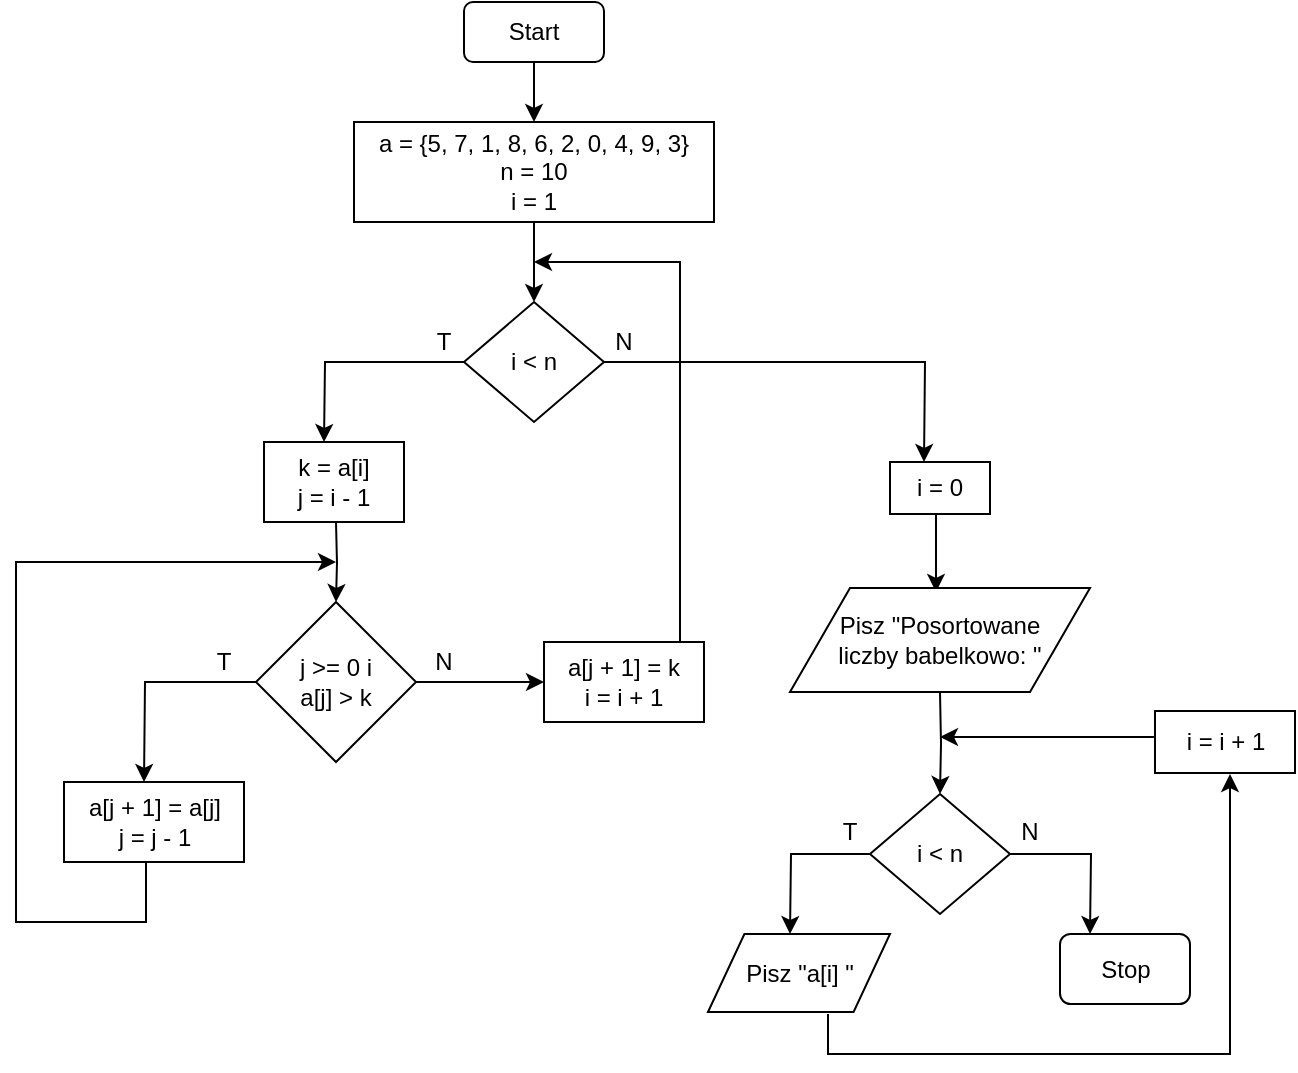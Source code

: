 <mxfile version="12.8.9" type="device"><diagram id="zrua8VbZsVDsXKBX4N6h" name="Page-1"><mxGraphModel dx="831" dy="738" grid="1" gridSize="10" guides="1" tooltips="1" connect="1" arrows="1" fold="1" page="1" pageScale="1" pageWidth="827" pageHeight="1169" math="0" shadow="0"><root><mxCell id="0"/><mxCell id="1" parent="0"/><mxCell id="FWyRfBLvO3_hoPY6WsS_-1" value="" style="edgeStyle=orthogonalEdgeStyle;rounded=0;orthogonalLoop=1;jettySize=auto;html=1;" edge="1" parent="1" source="FWyRfBLvO3_hoPY6WsS_-2"><mxGeometry relative="1" as="geometry"><mxPoint x="369" y="80" as="targetPoint"/></mxGeometry></mxCell><mxCell id="FWyRfBLvO3_hoPY6WsS_-2" value="" style="rounded=1;whiteSpace=wrap;html=1;" vertex="1" parent="1"><mxGeometry x="334" y="20" width="70" height="30" as="geometry"/></mxCell><mxCell id="FWyRfBLvO3_hoPY6WsS_-3" value="Start" style="text;html=1;strokeColor=none;fillColor=none;align=center;verticalAlign=middle;whiteSpace=wrap;rounded=0;" vertex="1" parent="1"><mxGeometry x="349" y="25" width="40" height="20" as="geometry"/></mxCell><mxCell id="FWyRfBLvO3_hoPY6WsS_-4" value="" style="rounded=0;whiteSpace=wrap;html=1;" vertex="1" parent="1"><mxGeometry x="279" y="80" width="180" height="50" as="geometry"/></mxCell><mxCell id="FWyRfBLvO3_hoPY6WsS_-5" value="" style="edgeStyle=orthogonalEdgeStyle;rounded=0;orthogonalLoop=1;jettySize=auto;html=1;exitX=0.5;exitY=1;exitDx=0;exitDy=0;" edge="1" parent="1" source="FWyRfBLvO3_hoPY6WsS_-4"><mxGeometry relative="1" as="geometry"><mxPoint x="369" y="170" as="targetPoint"/><mxPoint x="369" y="150" as="sourcePoint"/></mxGeometry></mxCell><mxCell id="FWyRfBLvO3_hoPY6WsS_-6" value="a = {5, 7, 1, 8, 6, 2, 0, 4, 9, 3}&lt;br&gt;n = 10&lt;br&gt;i = 1" style="text;html=1;strokeColor=none;fillColor=none;align=center;verticalAlign=middle;whiteSpace=wrap;rounded=0;" vertex="1" parent="1"><mxGeometry x="284" y="82.5" width="170" height="45" as="geometry"/></mxCell><mxCell id="FWyRfBLvO3_hoPY6WsS_-9" value="" style="edgeStyle=orthogonalEdgeStyle;rounded=0;orthogonalLoop=1;jettySize=auto;html=1;" edge="1" parent="1" source="FWyRfBLvO3_hoPY6WsS_-7"><mxGeometry relative="1" as="geometry"><mxPoint x="264" y="240" as="targetPoint"/></mxGeometry></mxCell><mxCell id="FWyRfBLvO3_hoPY6WsS_-10" value="" style="edgeStyle=orthogonalEdgeStyle;rounded=0;orthogonalLoop=1;jettySize=auto;html=1;" edge="1" parent="1" source="FWyRfBLvO3_hoPY6WsS_-7"><mxGeometry relative="1" as="geometry"><mxPoint x="564" y="250" as="targetPoint"/></mxGeometry></mxCell><mxCell id="FWyRfBLvO3_hoPY6WsS_-7" value="" style="rhombus;whiteSpace=wrap;html=1;" vertex="1" parent="1"><mxGeometry x="334" y="170" width="70" height="60" as="geometry"/></mxCell><mxCell id="FWyRfBLvO3_hoPY6WsS_-8" value="i &amp;lt; n" style="text;html=1;strokeColor=none;fillColor=none;align=center;verticalAlign=middle;whiteSpace=wrap;rounded=0;" vertex="1" parent="1"><mxGeometry x="349" y="190" width="40" height="20" as="geometry"/></mxCell><mxCell id="FWyRfBLvO3_hoPY6WsS_-11" value="T" style="text;html=1;strokeColor=none;fillColor=none;align=center;verticalAlign=middle;whiteSpace=wrap;rounded=0;" vertex="1" parent="1"><mxGeometry x="304" y="180" width="40" height="20" as="geometry"/></mxCell><mxCell id="FWyRfBLvO3_hoPY6WsS_-12" value="N" style="text;html=1;strokeColor=none;fillColor=none;align=center;verticalAlign=middle;whiteSpace=wrap;rounded=0;" vertex="1" parent="1"><mxGeometry x="394" y="180" width="40" height="20" as="geometry"/></mxCell><mxCell id="FWyRfBLvO3_hoPY6WsS_-13" value="" style="rounded=0;whiteSpace=wrap;html=1;" vertex="1" parent="1"><mxGeometry x="234" y="240" width="70" height="40" as="geometry"/></mxCell><mxCell id="FWyRfBLvO3_hoPY6WsS_-15" value="" style="edgeStyle=orthogonalEdgeStyle;rounded=0;orthogonalLoop=1;jettySize=auto;html=1;exitX=0.5;exitY=1;exitDx=0;exitDy=0;" edge="1" parent="1"><mxGeometry relative="1" as="geometry"><mxPoint x="270" y="320" as="targetPoint"/><mxPoint x="270" y="280" as="sourcePoint"/></mxGeometry></mxCell><mxCell id="FWyRfBLvO3_hoPY6WsS_-14" value="k = a[i]&lt;br&gt;j = i - 1" style="text;html=1;strokeColor=none;fillColor=none;align=center;verticalAlign=middle;whiteSpace=wrap;rounded=0;" vertex="1" parent="1"><mxGeometry x="239" y="245" width="60" height="30" as="geometry"/></mxCell><mxCell id="FWyRfBLvO3_hoPY6WsS_-18" value="" style="edgeStyle=orthogonalEdgeStyle;rounded=0;orthogonalLoop=1;jettySize=auto;html=1;entryX=0;entryY=0.5;entryDx=0;entryDy=0;" edge="1" parent="1" source="FWyRfBLvO3_hoPY6WsS_-16" target="FWyRfBLvO3_hoPY6WsS_-22"><mxGeometry relative="1" as="geometry"><mxPoint x="370" y="360" as="targetPoint"/></mxGeometry></mxCell><mxCell id="FWyRfBLvO3_hoPY6WsS_-19" value="" style="edgeStyle=orthogonalEdgeStyle;rounded=0;orthogonalLoop=1;jettySize=auto;html=1;" edge="1" parent="1" source="FWyRfBLvO3_hoPY6WsS_-16"><mxGeometry relative="1" as="geometry"><mxPoint x="174" y="410" as="targetPoint"/></mxGeometry></mxCell><mxCell id="FWyRfBLvO3_hoPY6WsS_-16" value="" style="rhombus;whiteSpace=wrap;html=1;" vertex="1" parent="1"><mxGeometry x="230" y="320" width="80" height="80" as="geometry"/></mxCell><mxCell id="FWyRfBLvO3_hoPY6WsS_-17" value="j &amp;gt;= 0 i a[j] &amp;gt; k" style="text;html=1;strokeColor=none;fillColor=none;align=center;verticalAlign=middle;whiteSpace=wrap;rounded=0;" vertex="1" parent="1"><mxGeometry x="245" y="345" width="50" height="30" as="geometry"/></mxCell><mxCell id="FWyRfBLvO3_hoPY6WsS_-20" value="N" style="text;html=1;strokeColor=none;fillColor=none;align=center;verticalAlign=middle;whiteSpace=wrap;rounded=0;" vertex="1" parent="1"><mxGeometry x="304" y="340" width="40" height="20" as="geometry"/></mxCell><mxCell id="FWyRfBLvO3_hoPY6WsS_-21" value="T" style="text;html=1;strokeColor=none;fillColor=none;align=center;verticalAlign=middle;whiteSpace=wrap;rounded=0;" vertex="1" parent="1"><mxGeometry x="194" y="340" width="40" height="20" as="geometry"/></mxCell><mxCell id="FWyRfBLvO3_hoPY6WsS_-22" value="" style="rounded=0;whiteSpace=wrap;html=1;" vertex="1" parent="1"><mxGeometry x="374" y="340" width="80" height="40" as="geometry"/></mxCell><mxCell id="FWyRfBLvO3_hoPY6WsS_-53" value="" style="edgeStyle=orthogonalEdgeStyle;rounded=0;orthogonalLoop=1;jettySize=auto;html=1;" edge="1" parent="1"><mxGeometry relative="1" as="geometry"><mxPoint x="369" y="150" as="targetPoint"/><mxPoint x="442" y="340" as="sourcePoint"/><Array as="points"><mxPoint x="442" y="250"/><mxPoint x="442" y="250"/></Array></mxGeometry></mxCell><mxCell id="FWyRfBLvO3_hoPY6WsS_-23" value="a[j + 1] = k&lt;br&gt;i = i + 1" style="text;html=1;strokeColor=none;fillColor=none;align=center;verticalAlign=middle;whiteSpace=wrap;rounded=0;" vertex="1" parent="1"><mxGeometry x="384" y="345" width="60" height="30" as="geometry"/></mxCell><mxCell id="FWyRfBLvO3_hoPY6WsS_-24" value="" style="rounded=0;whiteSpace=wrap;html=1;" vertex="1" parent="1"><mxGeometry x="134" y="410" width="90" height="40" as="geometry"/></mxCell><mxCell id="FWyRfBLvO3_hoPY6WsS_-28" value="" style="edgeStyle=orthogonalEdgeStyle;rounded=0;orthogonalLoop=1;jettySize=auto;html=1;" edge="1" parent="1"><mxGeometry relative="1" as="geometry"><mxPoint x="270" y="300" as="targetPoint"/><mxPoint x="175" y="450" as="sourcePoint"/><Array as="points"><mxPoint x="175" y="480"/><mxPoint x="110" y="480"/><mxPoint x="110" y="300"/></Array></mxGeometry></mxCell><mxCell id="FWyRfBLvO3_hoPY6WsS_-25" value="a[j + 1] = a[j]&lt;br&gt;j = j - 1" style="text;html=1;strokeColor=none;fillColor=none;align=center;verticalAlign=middle;whiteSpace=wrap;rounded=0;" vertex="1" parent="1"><mxGeometry x="136.5" y="410" width="85" height="40" as="geometry"/></mxCell><mxCell id="FWyRfBLvO3_hoPY6WsS_-33" value="" style="rounded=0;whiteSpace=wrap;html=1;" vertex="1" parent="1"><mxGeometry x="547" y="250" width="50" height="26" as="geometry"/></mxCell><mxCell id="FWyRfBLvO3_hoPY6WsS_-34" value="" style="edgeStyle=orthogonalEdgeStyle;rounded=0;orthogonalLoop=1;jettySize=auto;html=1;exitX=0.5;exitY=1;exitDx=0;exitDy=0;" edge="1" parent="1"><mxGeometry relative="1" as="geometry"><mxPoint x="570" y="315" as="targetPoint"/><mxPoint x="570" y="276" as="sourcePoint"/></mxGeometry></mxCell><mxCell id="FWyRfBLvO3_hoPY6WsS_-35" value="i = 0" style="text;html=1;strokeColor=none;fillColor=none;align=center;verticalAlign=middle;whiteSpace=wrap;rounded=0;" vertex="1" parent="1"><mxGeometry x="552" y="253" width="40" height="20" as="geometry"/></mxCell><mxCell id="FWyRfBLvO3_hoPY6WsS_-36" value="" style="edgeStyle=orthogonalEdgeStyle;rounded=0;orthogonalLoop=1;jettySize=auto;html=1;" edge="1" parent="1" source="FWyRfBLvO3_hoPY6WsS_-38"><mxGeometry relative="1" as="geometry"><mxPoint x="497" y="486" as="targetPoint"/></mxGeometry></mxCell><mxCell id="FWyRfBLvO3_hoPY6WsS_-37" value="" style="edgeStyle=orthogonalEdgeStyle;rounded=0;orthogonalLoop=1;jettySize=auto;html=1;" edge="1" parent="1" source="FWyRfBLvO3_hoPY6WsS_-38"><mxGeometry relative="1" as="geometry"><mxPoint x="647" y="486" as="targetPoint"/></mxGeometry></mxCell><mxCell id="FWyRfBLvO3_hoPY6WsS_-38" value="" style="rhombus;whiteSpace=wrap;html=1;" vertex="1" parent="1"><mxGeometry x="537" y="416" width="70" height="60" as="geometry"/></mxCell><mxCell id="FWyRfBLvO3_hoPY6WsS_-39" value="i &amp;lt; n" style="text;html=1;strokeColor=none;fillColor=none;align=center;verticalAlign=middle;whiteSpace=wrap;rounded=0;" vertex="1" parent="1"><mxGeometry x="552" y="436" width="40" height="20" as="geometry"/></mxCell><mxCell id="FWyRfBLvO3_hoPY6WsS_-40" value="T" style="text;html=1;strokeColor=none;fillColor=none;align=center;verticalAlign=middle;whiteSpace=wrap;rounded=0;" vertex="1" parent="1"><mxGeometry x="507" y="425" width="40" height="20" as="geometry"/></mxCell><mxCell id="FWyRfBLvO3_hoPY6WsS_-41" value="N" style="text;html=1;strokeColor=none;fillColor=none;align=center;verticalAlign=middle;whiteSpace=wrap;rounded=0;" vertex="1" parent="1"><mxGeometry x="597" y="425" width="40" height="20" as="geometry"/></mxCell><mxCell id="FWyRfBLvO3_hoPY6WsS_-42" value="" style="rounded=1;whiteSpace=wrap;html=1;" vertex="1" parent="1"><mxGeometry x="632" y="486" width="65" height="35" as="geometry"/></mxCell><mxCell id="FWyRfBLvO3_hoPY6WsS_-43" value="Stop" style="text;html=1;strokeColor=none;fillColor=none;align=center;verticalAlign=middle;whiteSpace=wrap;rounded=0;" vertex="1" parent="1"><mxGeometry x="644.5" y="493.5" width="40" height="20" as="geometry"/></mxCell><mxCell id="FWyRfBLvO3_hoPY6WsS_-44" value="" style="edgeStyle=orthogonalEdgeStyle;rounded=0;orthogonalLoop=1;jettySize=auto;html=1;" edge="1" parent="1"><mxGeometry relative="1" as="geometry"><mxPoint x="717" y="406" as="targetPoint"/><mxPoint x="516" y="526" as="sourcePoint"/><Array as="points"><mxPoint x="516" y="546"/><mxPoint x="717" y="546"/><mxPoint x="717" y="407"/></Array></mxGeometry></mxCell><mxCell id="FWyRfBLvO3_hoPY6WsS_-45" value="" style="shape=parallelogram;perimeter=parallelogramPerimeter;whiteSpace=wrap;html=1;" vertex="1" parent="1"><mxGeometry x="456" y="486" width="91" height="39" as="geometry"/></mxCell><mxCell id="FWyRfBLvO3_hoPY6WsS_-46" value="" style="rounded=0;whiteSpace=wrap;html=1;" vertex="1" parent="1"><mxGeometry x="679.5" y="374.5" width="70" height="31" as="geometry"/></mxCell><mxCell id="FWyRfBLvO3_hoPY6WsS_-47" value="" style="edgeStyle=orthogonalEdgeStyle;rounded=0;orthogonalLoop=1;jettySize=auto;html=1;" edge="1" parent="1"><mxGeometry relative="1" as="geometry"><mxPoint x="572" y="387.5" as="targetPoint"/><mxPoint x="680" y="387.5" as="sourcePoint"/></mxGeometry></mxCell><mxCell id="FWyRfBLvO3_hoPY6WsS_-48" value="i = i + 1" style="text;html=1;strokeColor=none;fillColor=none;align=center;verticalAlign=middle;whiteSpace=wrap;rounded=0;" vertex="1" parent="1"><mxGeometry x="689.5" y="380" width="50" height="20" as="geometry"/></mxCell><mxCell id="FWyRfBLvO3_hoPY6WsS_-49" value="Pisz &quot;a[i] &quot;" style="text;html=1;strokeColor=none;fillColor=none;align=center;verticalAlign=middle;whiteSpace=wrap;rounded=0;" vertex="1" parent="1"><mxGeometry x="467" y="493" width="70" height="25" as="geometry"/></mxCell><mxCell id="FWyRfBLvO3_hoPY6WsS_-50" value="" style="shape=parallelogram;perimeter=parallelogramPerimeter;whiteSpace=wrap;html=1;" vertex="1" parent="1"><mxGeometry x="497" y="313" width="150" height="52" as="geometry"/></mxCell><mxCell id="FWyRfBLvO3_hoPY6WsS_-51" value="" style="edgeStyle=orthogonalEdgeStyle;rounded=0;orthogonalLoop=1;jettySize=auto;html=1;" edge="1" parent="1" target="FWyRfBLvO3_hoPY6WsS_-38"><mxGeometry relative="1" as="geometry"><mxPoint x="572" y="365" as="sourcePoint"/></mxGeometry></mxCell><mxCell id="FWyRfBLvO3_hoPY6WsS_-52" value="Pisz &quot;Posortowane liczby babelkowo: &quot;" style="text;html=1;strokeColor=none;fillColor=none;align=center;verticalAlign=middle;whiteSpace=wrap;rounded=0;" vertex="1" parent="1"><mxGeometry x="514" y="324" width="116" height="30" as="geometry"/></mxCell></root></mxGraphModel></diagram></mxfile>